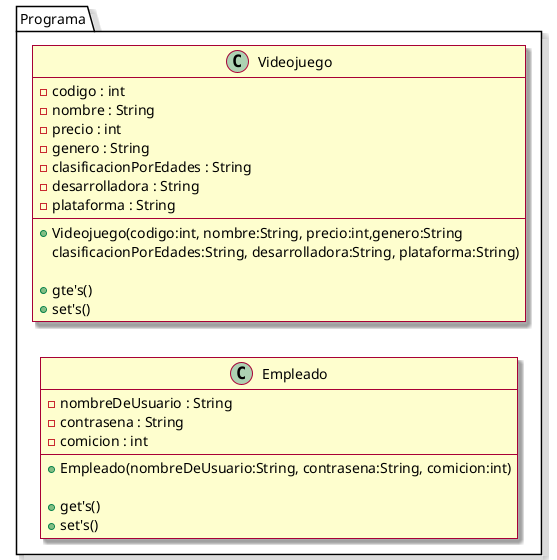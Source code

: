 @startuml
'https://plantuml.com/class-diagram

left to right direction
skin rose



package Programa {

'Clases

class Videojuego{

    - codigo : int
    - nombre : String
    - precio : int
    - genero : String
    - clasificacionPorEdades : String
    - desarrolladora : String
    - plataforma : String

    + Videojuego(codigo:int, nombre:String, precio:int,genero:String
    clasificacionPorEdades:String, desarrolladora:String, plataforma:String)

    +gte's()
    +set's()

}

class Empleado{
    - nombreDeUsuario : String
    - contrasena : String
    - comicion : int

    + Empleado(nombreDeUsuario:String, contrasena:String, comicion:int)

    + get's()
    + set's()

}


}


'Relaciones



@enduml
